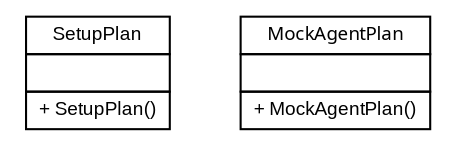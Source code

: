#!/usr/local/bin/dot
#
# Class diagram 
# Generated by UMLGraph version 5.1 (http://www.umlgraph.org/)
#

digraph G {
	edge [fontname="arial",fontsize=10,labelfontname="arial",labelfontsize=10];
	node [fontname="arial",fontsize=10,shape=plaintext];
	nodesep=0.25;
	ranksep=0.5;
	// es.upm.dit.gsi.beast.mock.jadex.common.SetupPlan
	c232 [label=<<table title="es.upm.dit.gsi.beast.mock.jadex.common.SetupPlan" border="0" cellborder="1" cellspacing="0" cellpadding="2" port="p" href="./SetupPlan.html">
		<tr><td><table border="0" cellspacing="0" cellpadding="1">
<tr><td align="center" balign="center"> SetupPlan </td></tr>
		</table></td></tr>
		<tr><td><table border="0" cellspacing="0" cellpadding="1">
<tr><td align="left" balign="left">  </td></tr>
		</table></td></tr>
		<tr><td><table border="0" cellspacing="0" cellpadding="1">
<tr><td align="left" balign="left"> + SetupPlan() </td></tr>
		</table></td></tr>
		</table>>, fontname="arial", fontcolor="black", fontsize=9.0];
	// es.upm.dit.gsi.beast.mock.jadex.common.MockAgentPlan
	c233 [label=<<table title="es.upm.dit.gsi.beast.mock.jadex.common.MockAgentPlan" border="0" cellborder="1" cellspacing="0" cellpadding="2" port="p" href="./MockAgentPlan.html">
		<tr><td><table border="0" cellspacing="0" cellpadding="1">
<tr><td align="center" balign="center"><font face="ariali"> MockAgentPlan </font></td></tr>
		</table></td></tr>
		<tr><td><table border="0" cellspacing="0" cellpadding="1">
<tr><td align="left" balign="left">  </td></tr>
		</table></td></tr>
		<tr><td><table border="0" cellspacing="0" cellpadding="1">
<tr><td align="left" balign="left"> + MockAgentPlan() </td></tr>
		</table></td></tr>
		</table>>, fontname="arial", fontcolor="black", fontsize=9.0];
}

